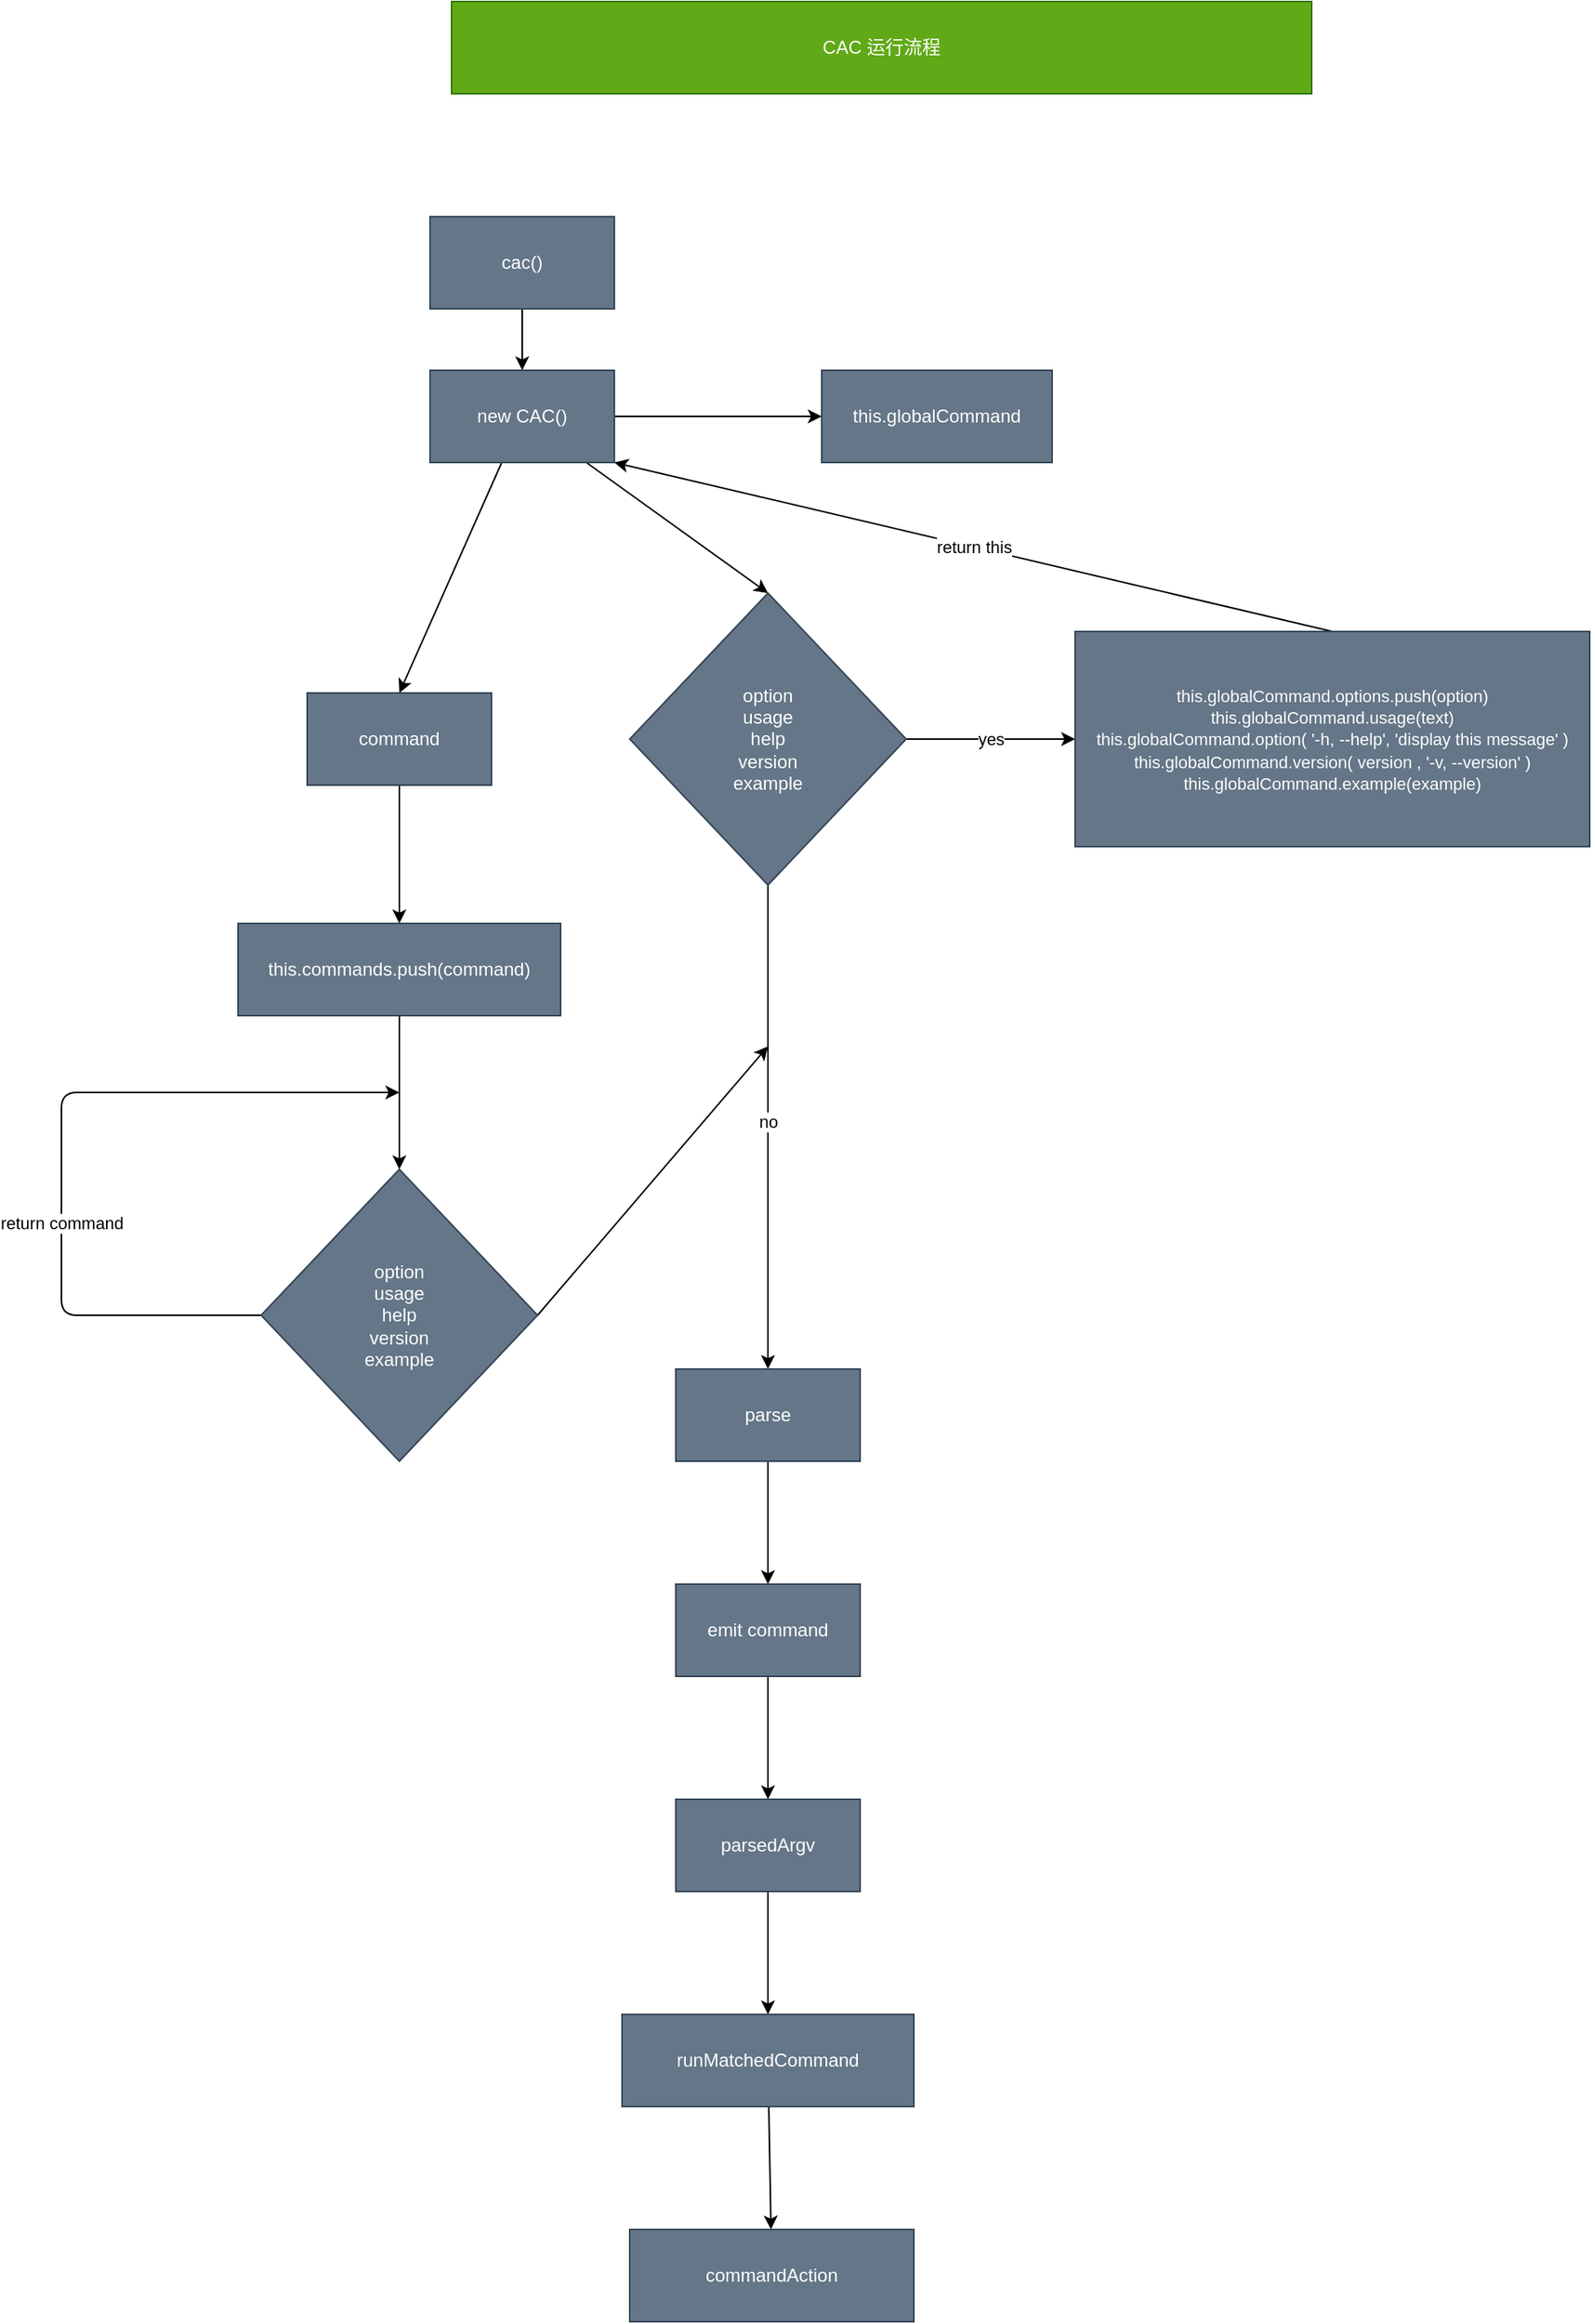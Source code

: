 <mxfile>
    <diagram id="6RTTJ13mq93_64rcl3Xs" name="第 1 页">
        <mxGraphModel dx="2225" dy="1156" grid="1" gridSize="10" guides="1" tooltips="1" connect="1" arrows="1" fold="1" page="1" pageScale="1" pageWidth="827" pageHeight="1169" math="0" shadow="0">
            <root>
                <mxCell id="0"/>
                <mxCell id="1" parent="0"/>
                <mxCell id="2" value="CAC 运行流程" style="rounded=0;whiteSpace=wrap;html=1;fillColor=#60a917;fontColor=#ffffff;strokeColor=#2D7600;" vertex="1" parent="1">
                    <mxGeometry x="134" y="40" width="560" height="60" as="geometry"/>
                </mxCell>
                <mxCell id="5" value="" style="edgeStyle=none;html=1;fillColor=none;" edge="1" parent="1" source="3" target="4">
                    <mxGeometry relative="1" as="geometry"/>
                </mxCell>
                <mxCell id="3" value="cac()" style="rounded=0;whiteSpace=wrap;html=1;fillColor=#647687;fontColor=#ffffff;strokeColor=#314354;" vertex="1" parent="1">
                    <mxGeometry x="120" y="180" width="120" height="60" as="geometry"/>
                </mxCell>
                <mxCell id="7" value="" style="edgeStyle=none;html=1;fillColor=none;" edge="1" parent="1" source="4" target="6">
                    <mxGeometry relative="1" as="geometry"/>
                </mxCell>
                <mxCell id="20" style="edgeStyle=none;html=1;entryX=0.5;entryY=0;entryDx=0;entryDy=0;" edge="1" parent="1" source="4" target="21">
                    <mxGeometry relative="1" as="geometry">
                        <mxPoint x="110" y="460" as="targetPoint"/>
                    </mxGeometry>
                </mxCell>
                <mxCell id="23" style="edgeStyle=none;html=1;entryX=0.5;entryY=0;entryDx=0;entryDy=0;" edge="1" parent="1" source="4" target="8">
                    <mxGeometry relative="1" as="geometry"/>
                </mxCell>
                <mxCell id="4" value="new CAC()" style="rounded=0;whiteSpace=wrap;html=1;fillColor=#647687;fontColor=#ffffff;strokeColor=#314354;" vertex="1" parent="1">
                    <mxGeometry x="120" y="280" width="120" height="60" as="geometry"/>
                </mxCell>
                <mxCell id="6" value="this.globalCommand" style="whiteSpace=wrap;html=1;rounded=0;fillColor=#647687;fontColor=#ffffff;strokeColor=#314354;" vertex="1" parent="1">
                    <mxGeometry x="375" y="280" width="150" height="60" as="geometry"/>
                </mxCell>
                <mxCell id="12" value="yes" style="edgeStyle=none;html=1;exitX=1;exitY=0.5;exitDx=0;exitDy=0;fillColor=none;" edge="1" parent="1" source="8" target="11">
                    <mxGeometry relative="1" as="geometry"/>
                </mxCell>
                <mxCell id="17" value="" style="edgeStyle=none;html=1;fillColor=none;" edge="1" parent="1" source="8" target="16">
                    <mxGeometry relative="1" as="geometry"/>
                </mxCell>
                <mxCell id="18" value="no" style="edgeLabel;html=1;align=center;verticalAlign=middle;resizable=0;points=[];" vertex="1" connectable="0" parent="17">
                    <mxGeometry x="-0.389" y="-1" relative="1" as="geometry">
                        <mxPoint x="1" y="58" as="offset"/>
                    </mxGeometry>
                </mxCell>
                <mxCell id="8" value="option&lt;br&gt;usage&lt;br&gt;help&lt;br&gt;version&lt;br&gt;example" style="rhombus;whiteSpace=wrap;html=1;rounded=0;fillColor=#647687;fontColor=#ffffff;strokeColor=#314354;" vertex="1" parent="1">
                    <mxGeometry x="250" y="425" width="180" height="190" as="geometry"/>
                </mxCell>
                <mxCell id="15" value="return this" style="edgeStyle=none;html=1;entryX=1;entryY=1;entryDx=0;entryDy=0;exitX=0.5;exitY=0;exitDx=0;exitDy=0;fillColor=none;" edge="1" parent="1" source="11" target="4">
                    <mxGeometry relative="1" as="geometry"/>
                </mxCell>
                <mxCell id="11" value="&lt;span style=&quot;font-size: 11px&quot;&gt;this.globalCommand.options.push(option)&lt;br&gt;this.globalCommand.usage(text)&lt;br&gt;this.globalCommand.option( '-h, --help', 'display this message' )&lt;br&gt;this.globalCommand.version( version , '-v, --version' )&lt;br&gt;this.globalCommand.example(example)&lt;br&gt;&lt;/span&gt;" style="whiteSpace=wrap;html=1;rounded=0;fillColor=#647687;fontColor=#ffffff;strokeColor=#314354;" vertex="1" parent="1">
                    <mxGeometry x="540" y="450" width="335" height="140" as="geometry"/>
                </mxCell>
                <mxCell id="35" value="" style="edgeStyle=none;html=1;" edge="1" parent="1" source="16" target="34">
                    <mxGeometry relative="1" as="geometry"/>
                </mxCell>
                <mxCell id="16" value="parse" style="rounded=0;whiteSpace=wrap;html=1;fillColor=#647687;fontColor=#ffffff;strokeColor=#314354;" vertex="1" parent="1">
                    <mxGeometry x="280" y="930" width="120" height="60" as="geometry"/>
                </mxCell>
                <mxCell id="26" value="" style="edgeStyle=none;html=1;" edge="1" parent="1" source="21" target="25">
                    <mxGeometry relative="1" as="geometry"/>
                </mxCell>
                <mxCell id="21" value="command" style="rounded=0;whiteSpace=wrap;html=1;fillColor=#647687;fontColor=#ffffff;strokeColor=#314354;" vertex="1" parent="1">
                    <mxGeometry x="40" y="490" width="120" height="60" as="geometry"/>
                </mxCell>
                <mxCell id="30" style="edgeStyle=none;html=1;" edge="1" parent="1" source="25" target="31">
                    <mxGeometry relative="1" as="geometry">
                        <mxPoint x="160" y="790" as="targetPoint"/>
                    </mxGeometry>
                </mxCell>
                <mxCell id="25" value="this.commands.push(command)" style="whiteSpace=wrap;html=1;rounded=0;fillColor=#647687;fontColor=#ffffff;strokeColor=#314354;" vertex="1" parent="1">
                    <mxGeometry x="-5" y="640" width="210" height="60" as="geometry"/>
                </mxCell>
                <mxCell id="32" value="return command" style="edgeStyle=none;html=1;exitX=0;exitY=0.5;exitDx=0;exitDy=0;" edge="1" parent="1" source="31">
                    <mxGeometry x="-0.235" relative="1" as="geometry">
                        <mxPoint x="100" y="750" as="targetPoint"/>
                        <Array as="points">
                            <mxPoint x="-120" y="895"/>
                            <mxPoint x="-120" y="750"/>
                        </Array>
                        <mxPoint y="-1" as="offset"/>
                    </mxGeometry>
                </mxCell>
                <mxCell id="33" style="edgeStyle=none;html=1;exitX=1;exitY=0.5;exitDx=0;exitDy=0;" edge="1" parent="1" source="31">
                    <mxGeometry relative="1" as="geometry">
                        <mxPoint x="340" y="720" as="targetPoint"/>
                    </mxGeometry>
                </mxCell>
                <mxCell id="31" value="option&lt;br&gt;usage&lt;br&gt;help&lt;br&gt;version&lt;br&gt;example" style="rhombus;whiteSpace=wrap;html=1;rounded=0;fillColor=#647687;fontColor=#ffffff;strokeColor=#314354;" vertex="1" parent="1">
                    <mxGeometry x="10" y="800" width="180" height="190" as="geometry"/>
                </mxCell>
                <mxCell id="37" value="" style="edgeStyle=none;html=1;" edge="1" parent="1" source="34" target="36">
                    <mxGeometry relative="1" as="geometry"/>
                </mxCell>
                <mxCell id="34" value="emit command" style="whiteSpace=wrap;html=1;fillColor=#647687;strokeColor=#314354;fontColor=#ffffff;rounded=0;" vertex="1" parent="1">
                    <mxGeometry x="280" y="1070" width="120" height="60" as="geometry"/>
                </mxCell>
                <mxCell id="39" value="" style="edgeStyle=none;html=1;" edge="1" parent="1" source="36" target="38">
                    <mxGeometry relative="1" as="geometry"/>
                </mxCell>
                <mxCell id="36" value="parsedArgv" style="whiteSpace=wrap;html=1;fillColor=#647687;strokeColor=#314354;fontColor=#ffffff;rounded=0;" vertex="1" parent="1">
                    <mxGeometry x="280" y="1210" width="120" height="60" as="geometry"/>
                </mxCell>
                <mxCell id="41" value="" style="edgeStyle=none;html=1;" edge="1" parent="1" source="38" target="40">
                    <mxGeometry relative="1" as="geometry"/>
                </mxCell>
                <mxCell id="38" value="runMatchedCommand" style="whiteSpace=wrap;html=1;fillColor=#647687;strokeColor=#314354;fontColor=#ffffff;rounded=0;" vertex="1" parent="1">
                    <mxGeometry x="245" y="1350" width="190" height="60" as="geometry"/>
                </mxCell>
                <mxCell id="40" value="commandAction" style="whiteSpace=wrap;html=1;fillColor=#647687;strokeColor=#314354;fontColor=#ffffff;rounded=0;" vertex="1" parent="1">
                    <mxGeometry x="250" y="1490" width="185" height="60" as="geometry"/>
                </mxCell>
            </root>
        </mxGraphModel>
    </diagram>
</mxfile>
